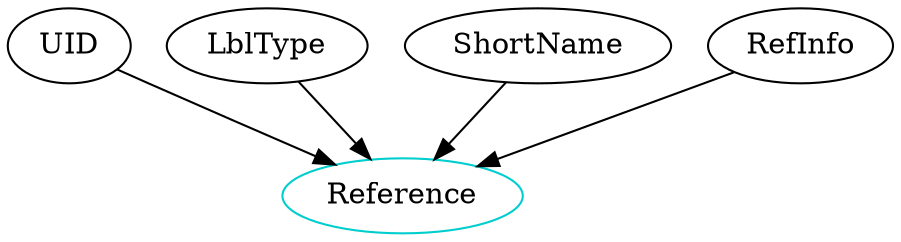 digraph reference {

    UID -> Reference;
    LblType -> Reference;
    ShortName -> Reference;
    RefInfo -> Reference;

    /* definitions for each type component */
	Reference 	    [shape=oval, color=cyan3, label="Reference"];
    //ReferenceUID	    [shape=oval, color=cyan3, label="UID"];
}

/* dot -Tpng sample.dot -o sample.png */

